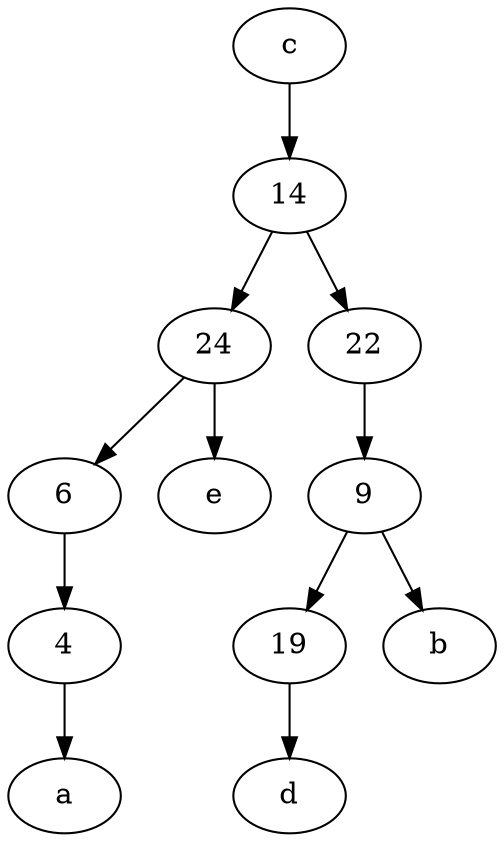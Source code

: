 digraph  {
	6;
	9;
	19;
	c [pos="20,10!"];
	24;
	4;
	22;
	14;
	6 -> 4;
	4 -> a;
	14 -> 22;
	24 -> e;
	19 -> d;
	9 -> b;
	9 -> 19;
	24 -> 6;
	22 -> 9;
	c -> 14;
	14 -> 24;

	}